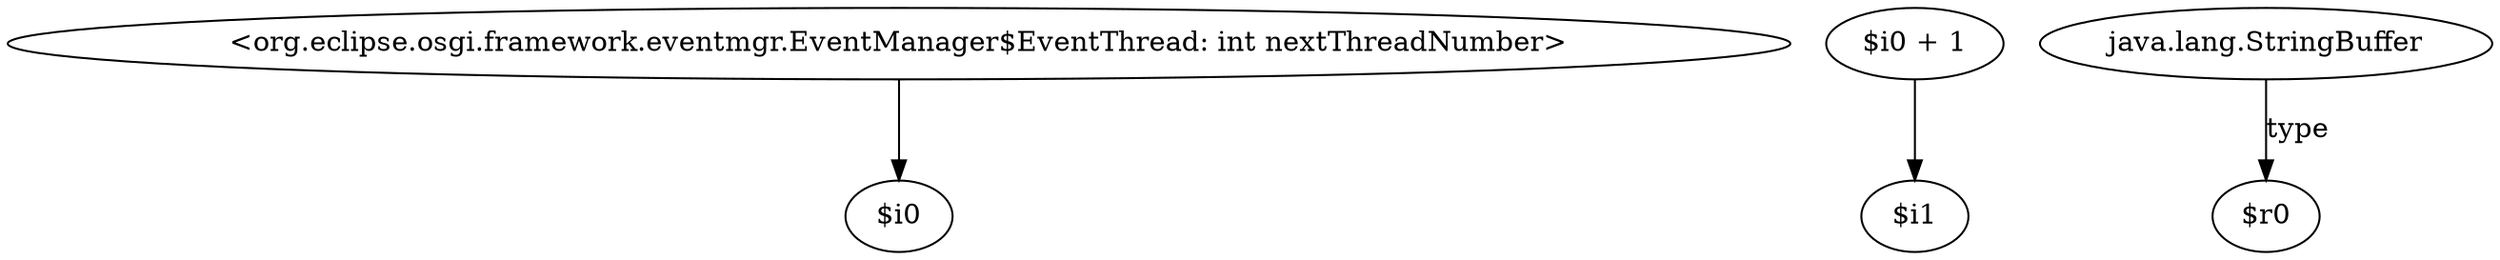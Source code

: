 digraph g {
0[label="<org.eclipse.osgi.framework.eventmgr.EventManager$EventThread: int nextThreadNumber>"]
1[label="$i0"]
0->1[label=""]
2[label="$i0 + 1"]
3[label="$i1"]
2->3[label=""]
4[label="java.lang.StringBuffer"]
5[label="$r0"]
4->5[label="type"]
}